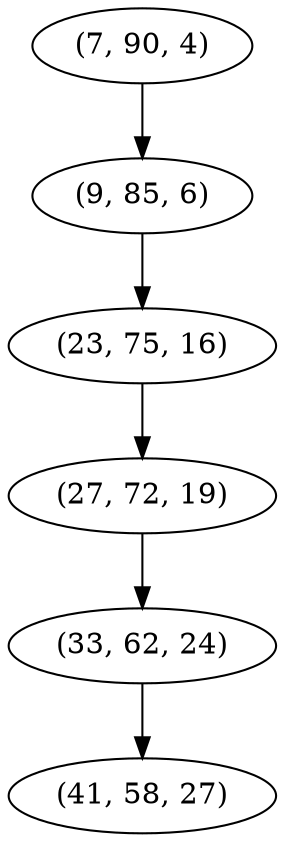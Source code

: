 digraph tree {
    "(7, 90, 4)";
    "(9, 85, 6)";
    "(23, 75, 16)";
    "(27, 72, 19)";
    "(33, 62, 24)";
    "(41, 58, 27)";
    "(7, 90, 4)" -> "(9, 85, 6)";
    "(9, 85, 6)" -> "(23, 75, 16)";
    "(23, 75, 16)" -> "(27, 72, 19)";
    "(27, 72, 19)" -> "(33, 62, 24)";
    "(33, 62, 24)" -> "(41, 58, 27)";
}
